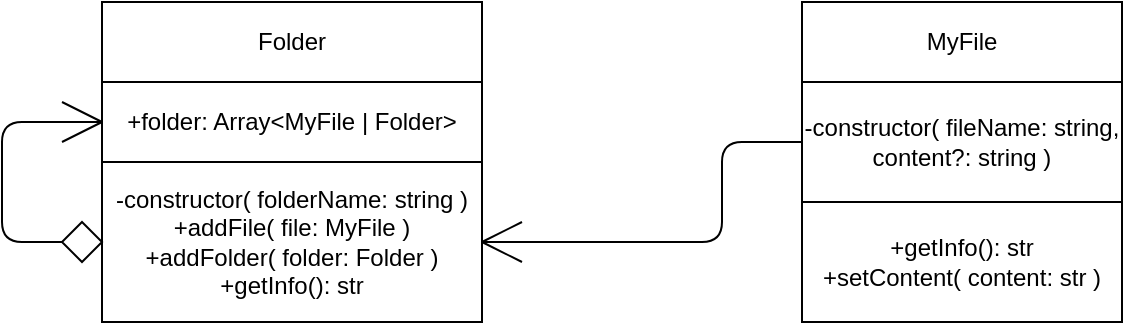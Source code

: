 <mxfile>
    <diagram id="YDxbT51zU0zlJJ1Tm3od" name="Page-1">
        <mxGraphModel dx="724" dy="522" grid="1" gridSize="10" guides="1" tooltips="1" connect="1" arrows="1" fold="1" page="1" pageScale="1" pageWidth="827" pageHeight="1169" math="0" shadow="0">
            <root>
                <mxCell id="0"/>
                <mxCell id="1" parent="0"/>
                <mxCell id="4" value="Folder" style="rounded=0;whiteSpace=wrap;html=1;" parent="1" vertex="1">
                    <mxGeometry x="170" y="280" width="190" height="40" as="geometry"/>
                </mxCell>
                <mxCell id="5" value="MyFile" style="rounded=0;whiteSpace=wrap;html=1;" parent="1" vertex="1">
                    <mxGeometry x="520" y="280" width="160" height="40" as="geometry"/>
                </mxCell>
                <mxCell id="6" value="+folder: Array&amp;lt;MyFile | Folder&amp;gt;" style="rounded=0;whiteSpace=wrap;html=1;" parent="1" vertex="1">
                    <mxGeometry x="170" y="320" width="190" height="40" as="geometry"/>
                </mxCell>
                <mxCell id="7" value="-constructor( folderName: string )&lt;br&gt;+addFile( file: MyFile )&lt;br&gt;+addFolder( folder: Folder )&lt;br&gt;+getInfo(): str" style="rounded=0;whiteSpace=wrap;html=1;" parent="1" vertex="1">
                    <mxGeometry x="170" y="360" width="190" height="80" as="geometry"/>
                </mxCell>
                <mxCell id="8" value="-constructor( fileName: string, content?: string )" style="rounded=0;whiteSpace=wrap;html=1;" parent="1" vertex="1">
                    <mxGeometry x="520" y="320" width="160" height="60" as="geometry"/>
                </mxCell>
                <mxCell id="9" value="+getInfo(): str&lt;br&gt;+setContent( content: str )" style="rounded=0;whiteSpace=wrap;html=1;" parent="1" vertex="1">
                    <mxGeometry x="520" y="380" width="160" height="60" as="geometry"/>
                </mxCell>
                <mxCell id="13" value="" style="rhombus;whiteSpace=wrap;html=1;" parent="1" vertex="1">
                    <mxGeometry x="150" y="390" width="20" height="20" as="geometry"/>
                </mxCell>
                <mxCell id="23" value="" style="endArrow=none;html=1;entryX=1;entryY=0.5;entryDx=0;entryDy=0;exitX=0;exitY=0.5;exitDx=0;exitDy=0;" parent="1" source="8" target="7" edge="1">
                    <mxGeometry width="50" height="50" relative="1" as="geometry">
                        <mxPoint x="340" y="250" as="sourcePoint"/>
                        <mxPoint x="327.5" y="197.5" as="targetPoint"/>
                        <Array as="points">
                            <mxPoint x="480" y="350"/>
                            <mxPoint x="480" y="400"/>
                        </Array>
                    </mxGeometry>
                </mxCell>
                <mxCell id="24" value="" style="endArrow=none;html=1;" parent="1" edge="1">
                    <mxGeometry width="50" height="50" relative="1" as="geometry">
                        <mxPoint x="360" y="400" as="sourcePoint"/>
                        <mxPoint x="380" y="390" as="targetPoint"/>
                    </mxGeometry>
                </mxCell>
                <mxCell id="25" value="" style="endArrow=none;html=1;" parent="1" edge="1">
                    <mxGeometry width="50" height="50" relative="1" as="geometry">
                        <mxPoint x="360" y="400" as="sourcePoint"/>
                        <mxPoint x="380" y="410" as="targetPoint"/>
                    </mxGeometry>
                </mxCell>
                <mxCell id="28" value="" style="endArrow=none;html=1;exitX=0;exitY=0.5;exitDx=0;exitDy=0;" parent="1" source="6" edge="1">
                    <mxGeometry width="50" height="50" relative="1" as="geometry">
                        <mxPoint x="120" y="310" as="sourcePoint"/>
                        <mxPoint x="150" y="400" as="targetPoint"/>
                        <Array as="points">
                            <mxPoint x="120" y="340"/>
                            <mxPoint x="120" y="400"/>
                        </Array>
                    </mxGeometry>
                </mxCell>
                <mxCell id="29" value="" style="endArrow=none;html=1;" parent="1" edge="1">
                    <mxGeometry width="50" height="50" relative="1" as="geometry">
                        <mxPoint x="150" y="350" as="sourcePoint"/>
                        <mxPoint x="170" y="340" as="targetPoint"/>
                    </mxGeometry>
                </mxCell>
                <mxCell id="30" value="" style="endArrow=none;html=1;entryX=0;entryY=0.5;entryDx=0;entryDy=0;" parent="1" target="6" edge="1">
                    <mxGeometry width="50" height="50" relative="1" as="geometry">
                        <mxPoint x="150" y="330" as="sourcePoint"/>
                        <mxPoint x="180" y="350" as="targetPoint"/>
                    </mxGeometry>
                </mxCell>
            </root>
        </mxGraphModel>
    </diagram>
</mxfile>